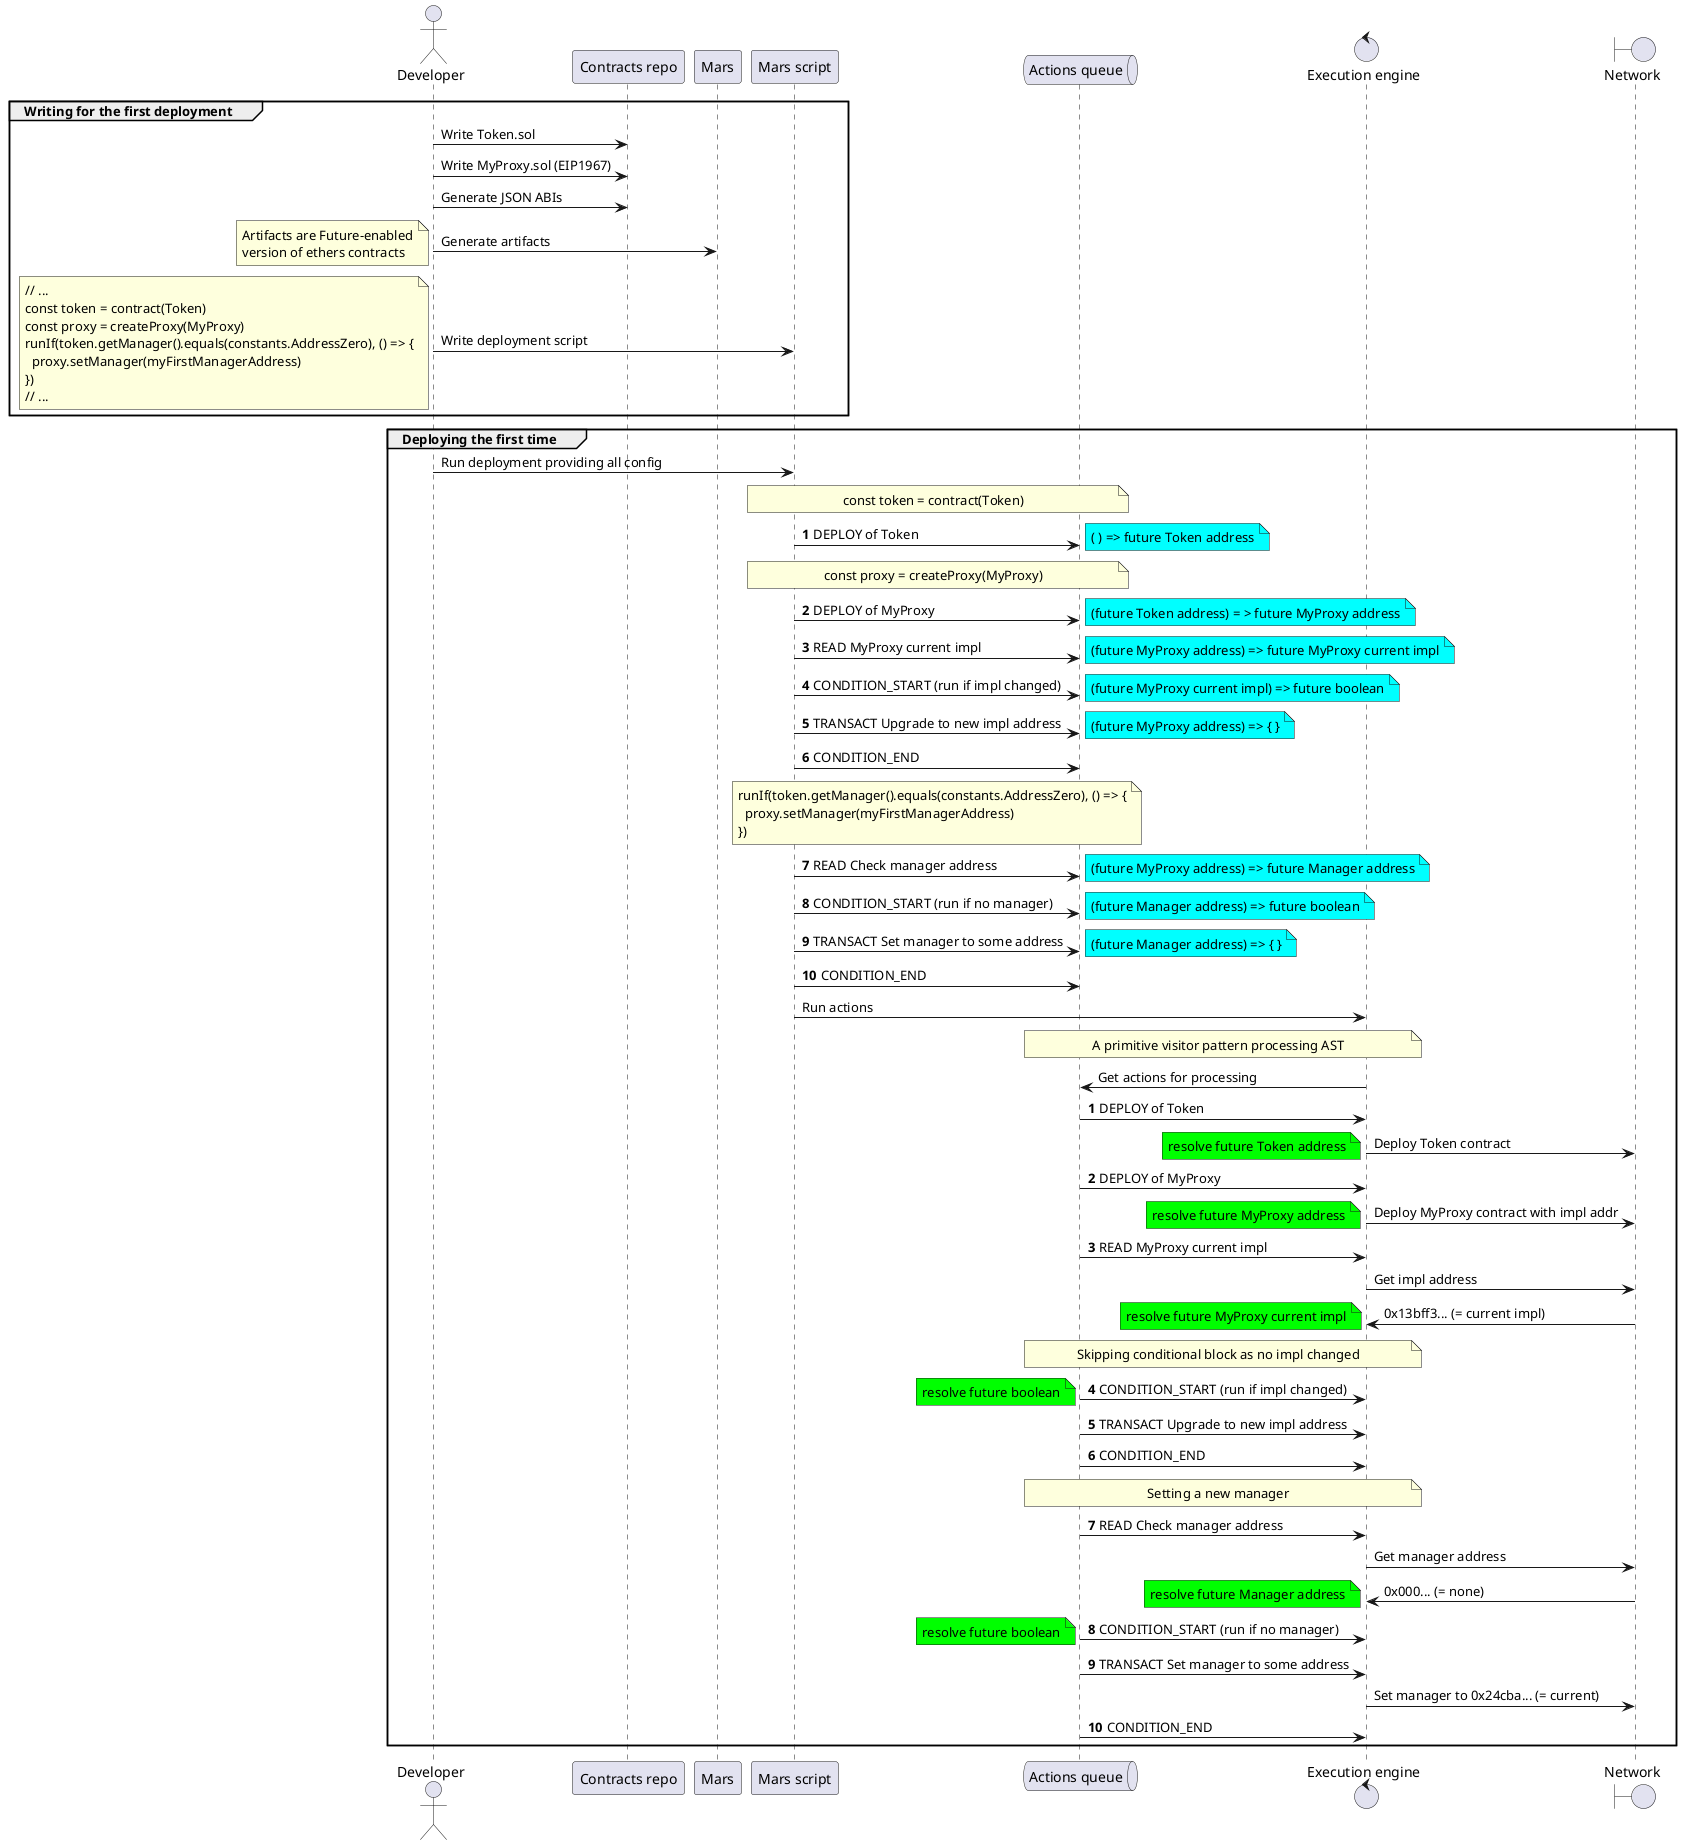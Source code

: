 ```plantuml
@startuml
actor Developer as Dev
participant "Contracts repo" as Repo
participant "Mars" as Mars
participant "Mars script" as Script
queue "Actions queue" as Queue
control "Execution engine" as Exe
boundary "Network" as Network

group Writing for the first deployment
Dev -> Repo: Write Token.sol
Dev -> Repo: Write MyProxy.sol (EIP1967)
Dev -> Repo: Generate JSON ABIs
Dev -> Mars: Generate artifacts
note left
Artifacts are Future-enabled
version of ethers contracts
end note
Dev -> Script: Write deployment script
note left
// ...
const token = contract(Token)
const proxy = createProxy(MyProxy)
runIf(token.getManager().equals(constants.AddressZero), () => {
  proxy.setManager(myFirstManagerAddress)
})
// ...
end note
end group

group Deploying the first time
Dev -> Script: Run deployment providing all config
autonumber
note over Script, Queue: const token = contract(Token)
Script -> Queue: DEPLOY of Token
note right #aqua: ( ) => future Token address
note over Script, Queue: const proxy = createProxy(MyProxy)
Script -> Queue: DEPLOY of MyProxy
note right #aqua: (future Token address) = > future MyProxy address
Script -> Queue: READ MyProxy current impl
note right #aqua: (future MyProxy address) => future MyProxy current impl
Script -> Queue: CONDITION_START (run if impl changed)
note right #aqua: (future MyProxy current impl) => future boolean
Script -> Queue: TRANSACT Upgrade to new impl address
note right #aqua: (future MyProxy address) => { }
Script -> Queue: CONDITION_END
note over Script, Queue
runIf(token.getManager().equals(constants.AddressZero), () => {
  proxy.setManager(myFirstManagerAddress)
})
end note
Script -> Queue: READ Check manager address
note right #aqua: (future MyProxy address) => future Manager address
Script -> Queue: CONDITION_START (run if no manager)
note right #aqua: (future Manager address) => future boolean
Script -> Queue: TRANSACT Set manager to some address
note right #aqua: (future Manager address) => { }
Script -> Queue: CONDITION_END
autonumber stop
Script -> Exe: Run actions
note over Queue, Exe: A primitive visitor pattern processing AST
Exe -> Queue: Get actions for processing
autonumber
Queue -> Exe: DEPLOY of Token
autonumber stop
Exe -> Network: Deploy Token contract
note left #lime: resolve future Token address
autonumber resume
Queue -> Exe: DEPLOY of MyProxy
autonumber stop
Exe -> Network: Deploy MyProxy contract with impl addr
note left #lime: resolve future MyProxy address
autonumber resume
Queue -> Exe: READ MyProxy current impl
autonumber stop
Exe -> Network: Get impl address
Network -> Exe: 0x13bff3... (= current impl)
note left #lime: resolve future MyProxy current impl
autonumber resume
note over Queue, Exe: Skipping conditional block as no impl changed
Queue -> Exe: CONDITION_START (run if impl changed)
note left #lime: resolve future boolean
Queue -> Exe: TRANSACT Upgrade to new impl address
Queue -> Exe: CONDITION_END
note over Queue, Exe: Setting a new manager
Queue -> Exe: READ Check manager address
autonumber stop
Exe -> Network: Get manager address
Network -> Exe: 0x000... (= none)
note left #lime: resolve future Manager address
autonumber resume
Queue -> Exe: CONDITION_START (run if no manager)
note left #lime: resolve future boolean
Queue -> Exe: TRANSACT Set manager to some address
autonumber stop
Exe -> Network: Set manager to 0x24cba... (= current)
autonumber resume
Queue -> Exe: CONDITION_END
autonumber stop
end group

@enduml
```
